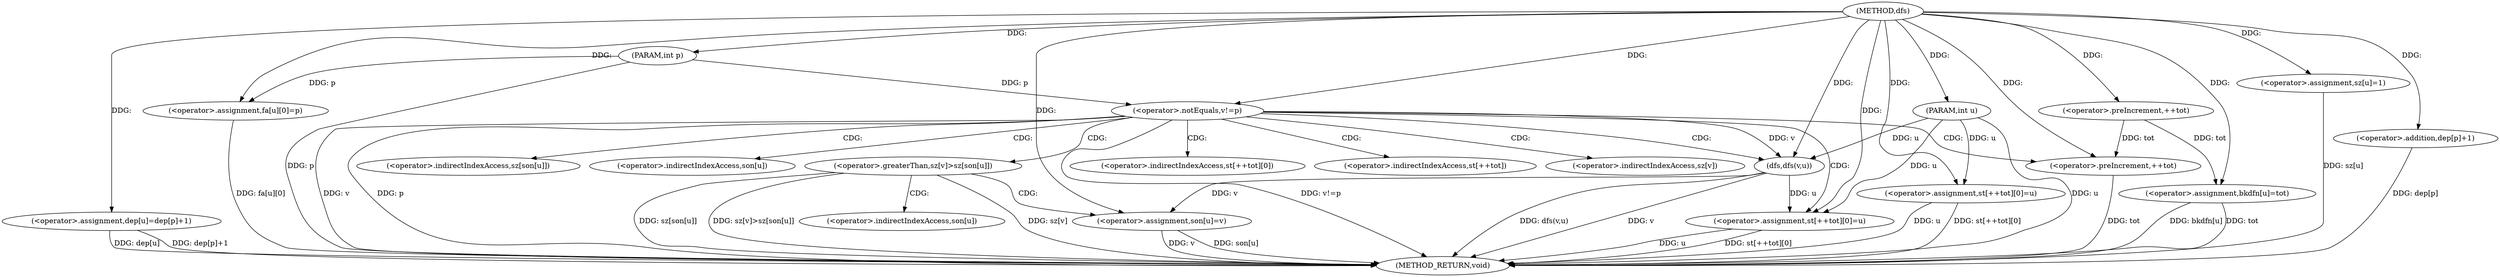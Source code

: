 digraph "dfs" {  
"1000225" [label = "(METHOD,dfs)" ]
"1000295" [label = "(METHOD_RETURN,void)" ]
"1000226" [label = "(PARAM,int u)" ]
"1000227" [label = "(PARAM,int p)" ]
"1000229" [label = "(<operator>.assignment,dep[u]=dep[p]+1)" ]
"1000238" [label = "(<operator>.assignment,st[++tot][0]=u)" ]
"1000246" [label = "(<operator>.assignment,bkdfn[u]=tot)" ]
"1000251" [label = "(<operator>.assignment,fa[u][0]=p)" ]
"1000258" [label = "(<operator>.assignment,sz[u]=1)" ]
"1000265" [label = "(<operator>.notEquals,v!=p)" ]
"1000233" [label = "(<operator>.addition,dep[p]+1)" ]
"1000269" [label = "(dfs,dfs(v,u))" ]
"1000272" [label = "(<operator>.assignment,st[++tot][0]=u)" ]
"1000281" [label = "(<operator>.greaterThan,sz[v]>sz[son[u]])" ]
"1000290" [label = "(<operator>.assignment,son[u]=v)" ]
"1000242" [label = "(<operator>.preIncrement,++tot)" ]
"1000276" [label = "(<operator>.preIncrement,++tot)" ]
"1000273" [label = "(<operator>.indirectIndexAccess,st[++tot][0])" ]
"1000274" [label = "(<operator>.indirectIndexAccess,st[++tot])" ]
"1000282" [label = "(<operator>.indirectIndexAccess,sz[v])" ]
"1000285" [label = "(<operator>.indirectIndexAccess,sz[son[u]])" ]
"1000291" [label = "(<operator>.indirectIndexAccess,son[u])" ]
"1000287" [label = "(<operator>.indirectIndexAccess,son[u])" ]
  "1000226" -> "1000295"  [ label = "DDG: u"] 
  "1000227" -> "1000295"  [ label = "DDG: p"] 
  "1000229" -> "1000295"  [ label = "DDG: dep[u]"] 
  "1000233" -> "1000295"  [ label = "DDG: dep[p]"] 
  "1000229" -> "1000295"  [ label = "DDG: dep[p]+1"] 
  "1000238" -> "1000295"  [ label = "DDG: st[++tot][0]"] 
  "1000238" -> "1000295"  [ label = "DDG: u"] 
  "1000246" -> "1000295"  [ label = "DDG: bkdfn[u]"] 
  "1000246" -> "1000295"  [ label = "DDG: tot"] 
  "1000251" -> "1000295"  [ label = "DDG: fa[u][0]"] 
  "1000258" -> "1000295"  [ label = "DDG: sz[u]"] 
  "1000265" -> "1000295"  [ label = "DDG: v"] 
  "1000265" -> "1000295"  [ label = "DDG: p"] 
  "1000265" -> "1000295"  [ label = "DDG: v!=p"] 
  "1000269" -> "1000295"  [ label = "DDG: v"] 
  "1000269" -> "1000295"  [ label = "DDG: dfs(v,u)"] 
  "1000276" -> "1000295"  [ label = "DDG: tot"] 
  "1000272" -> "1000295"  [ label = "DDG: st[++tot][0]"] 
  "1000272" -> "1000295"  [ label = "DDG: u"] 
  "1000281" -> "1000295"  [ label = "DDG: sz[v]"] 
  "1000281" -> "1000295"  [ label = "DDG: sz[son[u]]"] 
  "1000281" -> "1000295"  [ label = "DDG: sz[v]>sz[son[u]]"] 
  "1000290" -> "1000295"  [ label = "DDG: son[u]"] 
  "1000290" -> "1000295"  [ label = "DDG: v"] 
  "1000225" -> "1000226"  [ label = "DDG: "] 
  "1000225" -> "1000227"  [ label = "DDG: "] 
  "1000225" -> "1000229"  [ label = "DDG: "] 
  "1000226" -> "1000238"  [ label = "DDG: u"] 
  "1000225" -> "1000238"  [ label = "DDG: "] 
  "1000242" -> "1000246"  [ label = "DDG: tot"] 
  "1000225" -> "1000246"  [ label = "DDG: "] 
  "1000227" -> "1000251"  [ label = "DDG: p"] 
  "1000225" -> "1000251"  [ label = "DDG: "] 
  "1000225" -> "1000258"  [ label = "DDG: "] 
  "1000225" -> "1000233"  [ label = "DDG: "] 
  "1000225" -> "1000265"  [ label = "DDG: "] 
  "1000227" -> "1000265"  [ label = "DDG: p"] 
  "1000269" -> "1000272"  [ label = "DDG: u"] 
  "1000226" -> "1000272"  [ label = "DDG: u"] 
  "1000225" -> "1000272"  [ label = "DDG: "] 
  "1000265" -> "1000269"  [ label = "DDG: v"] 
  "1000225" -> "1000269"  [ label = "DDG: "] 
  "1000226" -> "1000269"  [ label = "DDG: u"] 
  "1000269" -> "1000290"  [ label = "DDG: v"] 
  "1000225" -> "1000290"  [ label = "DDG: "] 
  "1000225" -> "1000242"  [ label = "DDG: "] 
  "1000225" -> "1000276"  [ label = "DDG: "] 
  "1000242" -> "1000276"  [ label = "DDG: tot"] 
  "1000265" -> "1000281"  [ label = "CDG: "] 
  "1000265" -> "1000272"  [ label = "CDG: "] 
  "1000265" -> "1000282"  [ label = "CDG: "] 
  "1000265" -> "1000269"  [ label = "CDG: "] 
  "1000265" -> "1000285"  [ label = "CDG: "] 
  "1000265" -> "1000276"  [ label = "CDG: "] 
  "1000265" -> "1000273"  [ label = "CDG: "] 
  "1000265" -> "1000287"  [ label = "CDG: "] 
  "1000265" -> "1000274"  [ label = "CDG: "] 
  "1000281" -> "1000291"  [ label = "CDG: "] 
  "1000281" -> "1000290"  [ label = "CDG: "] 
}
